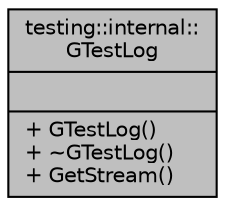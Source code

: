 digraph "testing::internal::GTestLog"
{
 // LATEX_PDF_SIZE
  edge [fontname="Helvetica",fontsize="10",labelfontname="Helvetica",labelfontsize="10"];
  node [fontname="Helvetica",fontsize="10",shape=record];
  Node1 [label="{testing::internal::\lGTestLog\n||+ GTestLog()\l+ ~GTestLog()\l+ GetStream()\l}",height=0.2,width=0.4,color="black", fillcolor="grey75", style="filled", fontcolor="black",tooltip=" "];
}
